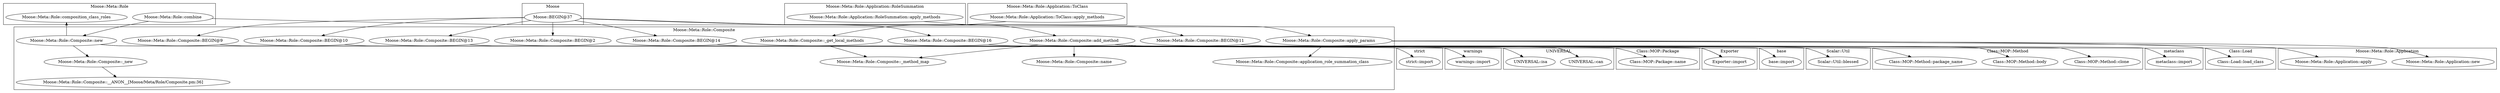 digraph {
graph [overlap=false]
subgraph cluster_Moose_Meta_Role_Composite {
	label="Moose::Meta::Role::Composite";
	"Moose::Meta::Role::Composite::BEGIN@9";
	"Moose::Meta::Role::Composite::BEGIN@10";
	"Moose::Meta::Role::Composite::new";
	"Moose::Meta::Role::Composite::BEGIN@14";
	"Moose::Meta::Role::Composite::BEGIN@13";
	"Moose::Meta::Role::Composite::__ANON__[Moose/Meta/Role/Composite.pm:36]";
	"Moose::Meta::Role::Composite::application_role_summation_class";
	"Moose::Meta::Role::Composite::name";
	"Moose::Meta::Role::Composite::BEGIN@16";
	"Moose::Meta::Role::Composite::add_method";
	"Moose::Meta::Role::Composite::BEGIN@11";
	"Moose::Meta::Role::Composite::_method_map";
	"Moose::Meta::Role::Composite::apply_params";
	"Moose::Meta::Role::Composite::BEGIN@2";
	"Moose::Meta::Role::Composite::_get_local_methods";
	"Moose::Meta::Role::Composite::_new";
}
subgraph cluster_warnings {
	label="warnings";
	"warnings::import";
}
subgraph cluster_Moose_Meta_Role {
	label="Moose::Meta::Role";
	"Moose::Meta::Role::composition_class_roles";
	"Moose::Meta::Role::combine";
}
subgraph cluster_Moose {
	label="Moose";
	"Moose::BEGIN@37";
}
subgraph cluster_Moose_Meta_Role_Application_RoleSummation {
	label="Moose::Meta::Role::Application::RoleSummation";
	"Moose::Meta::Role::Application::RoleSummation::apply_methods";
}
subgraph cluster_metaclass {
	label="metaclass";
	"metaclass::import";
}
subgraph cluster_Scalar_Util {
	label="Scalar::Util";
	"Scalar::Util::blessed";
}
subgraph cluster_UNIVERSAL {
	label="UNIVERSAL";
	"UNIVERSAL::isa";
	"UNIVERSAL::can";
}
subgraph cluster_Class_Load {
	label="Class::Load";
	"Class::Load::load_class";
}
subgraph cluster_base {
	label="base";
	"base::import";
}
subgraph cluster_strict {
	label="strict";
	"strict::import";
}
subgraph cluster_Exporter {
	label="Exporter";
	"Exporter::import";
}
subgraph cluster_Class_MOP_Package {
	label="Class::MOP::Package";
	"Class::MOP::Package::name";
}
subgraph cluster_Class_MOP_Method {
	label="Class::MOP::Method";
	"Class::MOP::Method::clone";
	"Class::MOP::Method::body";
	"Class::MOP::Method::package_name";
}
subgraph cluster_Moose_Meta_Role_Application {
	label="Moose::Meta::Role::Application";
	"Moose::Meta::Role::Application::new";
	"Moose::Meta::Role::Application::apply";
}
subgraph cluster_Moose_Meta_Role_Application_ToClass {
	label="Moose::Meta::Role::Application::ToClass";
	"Moose::Meta::Role::Application::ToClass::apply_methods";
}
"Moose::Meta::Role::Composite::add_method" -> "Class::MOP::Method::package_name";
"Moose::Meta::Role::Composite::BEGIN@14" -> "Exporter::import";
"Moose::Meta::Role::Composite::BEGIN@13" -> "Exporter::import";
"Moose::BEGIN@37" -> "Moose::Meta::Role::Composite::BEGIN@11";
"Moose::Meta::Role::Composite::apply_params" -> "Class::Load::load_class";
"Moose::Meta::Role::Composite::add_method" -> "Moose::Meta::Role::Composite::_method_map";
"Moose::Meta::Role::Composite::_get_local_methods" -> "Moose::Meta::Role::Composite::_method_map";
"Moose::BEGIN@37" -> "Moose::Meta::Role::Composite::BEGIN@16";
"Moose::Meta::Role::Composite::apply_params" -> "Moose::Meta::Role::Composite::application_role_summation_class";
"Moose::Meta::Role::Composite::add_method" -> "Scalar::Util::blessed";
"Moose::Meta::Role::Composite::new" -> "Moose::Meta::Role::Composite::_new";
"Moose::Meta::Role::combine" -> "Moose::Meta::Role::Composite::new";
"Moose::Meta::Role::Composite::apply_params" -> "Moose::Meta::Role::Application::apply";
"Moose::Meta::Role::Composite::BEGIN@11" -> "metaclass::import";
"Moose::BEGIN@37" -> "Moose::Meta::Role::Composite::BEGIN@10";
"Moose::Meta::Role::Composite::add_method" -> "UNIVERSAL::can";
"Moose::Meta::Role::Composite::BEGIN@16" -> "base::import";
"Moose::Meta::Role::Composite::BEGIN@10" -> "warnings::import";
"Moose::Meta::Role::Composite::new" -> "Moose::Meta::Role::composition_class_roles";
"Moose::Meta::Role::Composite::new" -> "Class::MOP::Package::name";
"Moose::Meta::Role::Composite::_new" -> "Moose::Meta::Role::Composite::__ANON__[Moose/Meta/Role/Composite.pm:36]";
"Moose::Meta::Role::Composite::BEGIN@9" -> "strict::import";
"Moose::Meta::Role::Application::RoleSummation::apply_methods" -> "Moose::Meta::Role::Composite::add_method";
"Moose::Meta::Role::combine" -> "Moose::Meta::Role::Composite::apply_params";
"Moose::Meta::Role::Composite::add_method" -> "Class::MOP::Method::clone";
"Moose::Meta::Role::Application::ToClass::apply_methods" -> "Moose::Meta::Role::Composite::_get_local_methods";
"Moose::Meta::Role::Composite::add_method" -> "Moose::Meta::Role::Composite::name";
"Moose::BEGIN@37" -> "Moose::Meta::Role::Composite::BEGIN@14";
"Moose::Meta::Role::Composite::apply_params" -> "Moose::Meta::Role::Application::new";
"Moose::Meta::Role::Composite::new" -> "UNIVERSAL::isa";
"Moose::BEGIN@37" -> "Moose::Meta::Role::Composite::BEGIN@9";
"Moose::BEGIN@37" -> "Moose::Meta::Role::Composite::BEGIN@2";
"Moose::Meta::Role::Composite::add_method" -> "Class::MOP::Method::body";
"Moose::BEGIN@37" -> "Moose::Meta::Role::Composite::BEGIN@13";
}
